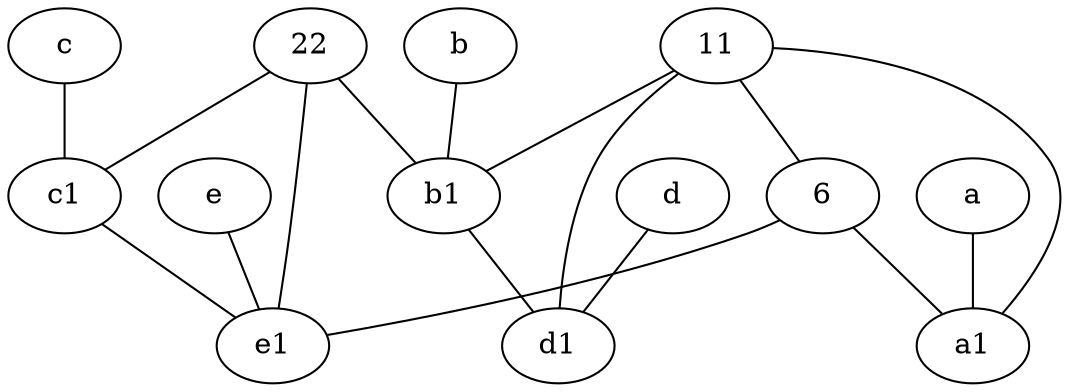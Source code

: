 graph {
	node [labelfontsize=50]
	c1 [labelfontsize=50 pos="4.5,3!"]
	e [labelfontsize=50 pos="7,9!"]
	22 [labelfontsize=50]
	c [labelfontsize=50 pos="4.5,2!"]
	a [labelfontsize=50 pos="8,2!"]
	b1 [labelfontsize=50 pos="9,4!"]
	d [labelfontsize=50 pos="2,5!"]
	a1 [labelfontsize=50 pos="8,3!"]
	d1 [labelfontsize=50 pos="3,5!"]
	11 [labelfontsize=50]
	e1 [labelfontsize=50 pos="7,7!"]
	b [labelfontsize=50 pos="10,4!"]
	6 [labelfontsize=50]
	b -- b1
	11 -- d1
	22 -- b1
	a -- a1
	c -- c1
	e -- e1
	22 -- c1
	6 -- e1
	11 -- 6
	6 -- a1
	11 -- b1
	d -- d1
	b1 -- d1
	22 -- e1
	11 -- a1
	c1 -- e1
}
